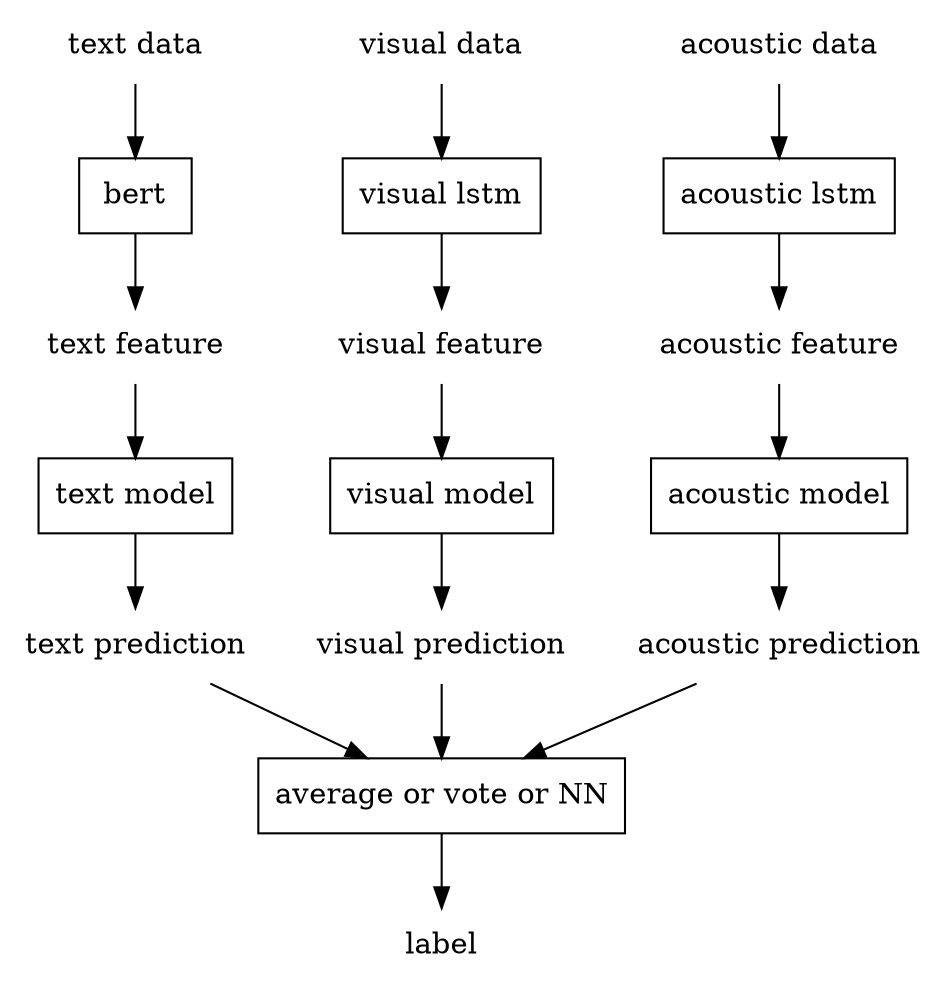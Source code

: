 digraph G{
  node[shape=box];
  {"text data"[shape=none]} -> bert -> {"text feature"[shape=none]}
  -> "text model" -> {"text prediction"[shape=none]};
  {"visual data"[shape=none]} -> "visual lstm" -> {"visual feature"[shape=none]}
  -> "visual model" -> {"visual prediction"[shape=none]};
  {"acoustic data"[shape=none]} -> "acoustic lstm" -> {"acoustic feature"[shape=none]}
  -> "acoustic model" -> {"acoustic prediction"[shape=none]};
  {"text prediction", "visual prediction", "acoustic prediction"} -> "average or vote or NN"
  -> {label[shape=none]};
}

